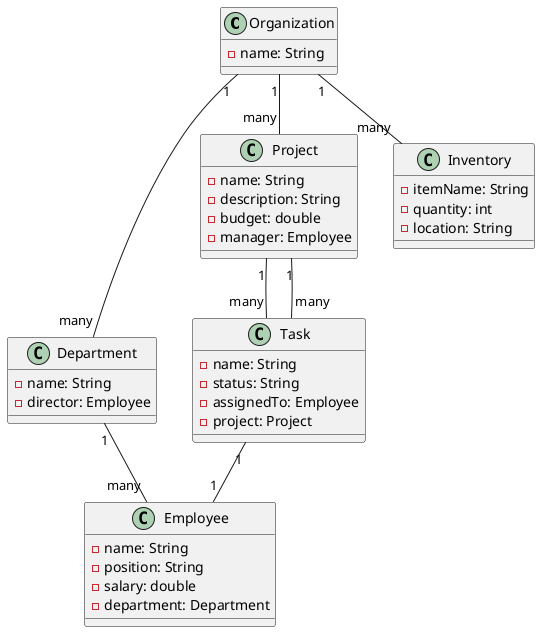 @startuml
class Organization {
    - name: String



}

class Department {
    - name: String
    - director: Employee

}

class Employee {
    - name: String
    - position: String
    - salary: double
    - department: Department
}

class Project {
    - name: String
    - description: String
    - budget: double
    - manager: Employee

}

class Task {
    - name: String
    - status: String
    - assignedTo: Employee
    - project: Project
}

class Inventory {
    - itemName: String
    - quantity: int
    - location: String
}

Organization "1" -- "many" Department
Organization "1" -- "many" Project
Organization "1" -- "many" Inventory
Department "1" -- "many" Employee
Project "1" -- "many" Task
Task "1" -- "1" Employee
Task "many" -- "1" Project
@enduml
